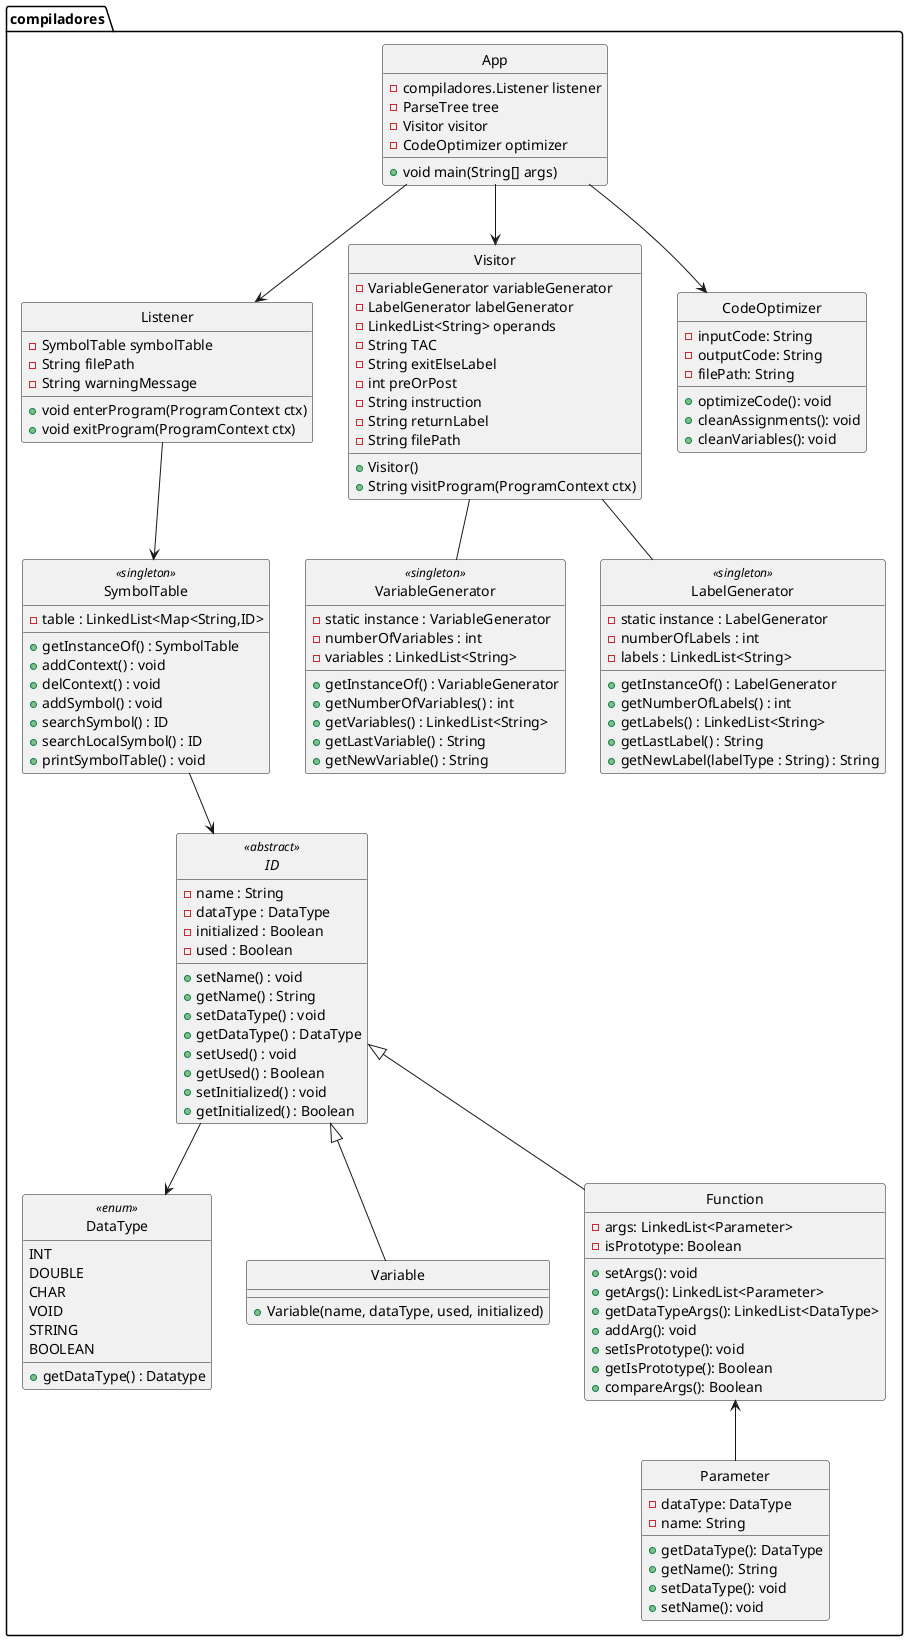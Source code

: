 /'
    This is a uml diagram of the whole compiler.
    The classes Visitor and Listener are simplified.
'/

@startuml App

hide circle

class compiladores.App {
    - compiladores.Listener listener
    - ParseTree tree
    - Visitor visitor
    - CodeOptimizer optimizer
    + void main(String[] args)
}

class compiladores.Listener {
    - SymbolTable symbolTable
    - String filePath
    - String warningMessage
    + void enterProgram(ProgramContext ctx)
    + void exitProgram(ProgramContext ctx)
}



class compiladores.Visitor {
    - VariableGenerator variableGenerator
    - LabelGenerator labelGenerator
    - LinkedList<String> operands
    - String TAC
    - String exitElseLabel
    - int preOrPost
    - String instruction
    - String returnLabel
    - String filePath
    + Visitor()
    + String visitProgram(ProgramContext ctx)
}

class compiladores.VariableGenerator <<singleton>> {
    - static instance : VariableGenerator
    - numberOfVariables : int
    - variables : LinkedList<String>
    + getInstanceOf() : VariableGenerator
    + getNumberOfVariables() : int
    + getVariables() : LinkedList<String>
    + getLastVariable() : String
    + getNewVariable() : String
}

class compiladores.LabelGenerator <<singleton>> {
    - static instance : LabelGenerator
    - numberOfLabels : int
    - labels : LinkedList<String>
    + getInstanceOf() : LabelGenerator
    + getNumberOfLabels() : int
    + getLabels() : LinkedList<String>
    + getLastLabel() : String
    + getNewLabel(labelType : String) : String
}




class compiladores.CodeOptimizer {
    - inputCode: String
    - outputCode: String
    - filePath: String
    + optimizeCode(): void
    + cleanAssignments(): void
    + cleanVariables(): void
}




class compiladores.SymbolTable <<singleton>> {
    - table : LinkedList<Map<String,ID>  
    + getInstanceOf() : SymbolTable
    + addContext() : void
    + delContext() : void
    + addSymbol() : void
    + searchSymbol() : ID
    + searchLocalSymbol() : ID
    + printSymbolTable() : void
}

enum compiladores.DataType <<enum>> {
    INT
    DOUBLE
    CHAR
    VOID 
    STRING
    BOOLEAN
    + getDataType() : Datatype
}

abstract class compiladores.ID <<abstract>> {
    - name : String
    - dataType : DataType
    - initialized : Boolean
    - used : Boolean
    + setName() : void
    + getName() : String
    + setDataType() : void
    + getDataType() : DataType
    + setUsed() : void
    + getUsed() : Boolean
    + setInitialized() : void
    + getInitialized() : Boolean
}

class compiladores.Variable {
    + Variable(name, dataType, used, initialized)
}

class compiladores.Function {
    - args: LinkedList<Parameter>
    - isPrototype: Boolean
    + setArgs(): void
    + getArgs(): LinkedList<Parameter>
    + getDataTypeArgs(): LinkedList<DataType>
    + addArg(): void
    + setIsPrototype(): void
    + getIsPrototype(): Boolean
    + compareArgs(): Boolean
}

class compiladores.Parameter {
    - dataType: DataType
    - name: String
    + getDataType(): DataType
    + getName(): String
    + setDataType(): void
    + setName(): void
}




compiladores.SymbolTable --> compiladores.ID
compiladores.ID <|-- compiladores.Variable
compiladores.ID <|-- compiladores.Function
compiladores.ID --> compiladores.DataType
compiladores.Function <-- compiladores.Parameter
compiladores.App --> compiladores.Listener  
compiladores.App --> compiladores.Visitor  
compiladores.App --> compiladores.CodeOptimizer  
compiladores.Listener --> compiladores.SymbolTable  
compiladores.Visitor -- compiladores.VariableGenerator
compiladores.Visitor -- compiladores.LabelGenerator

@enduml



